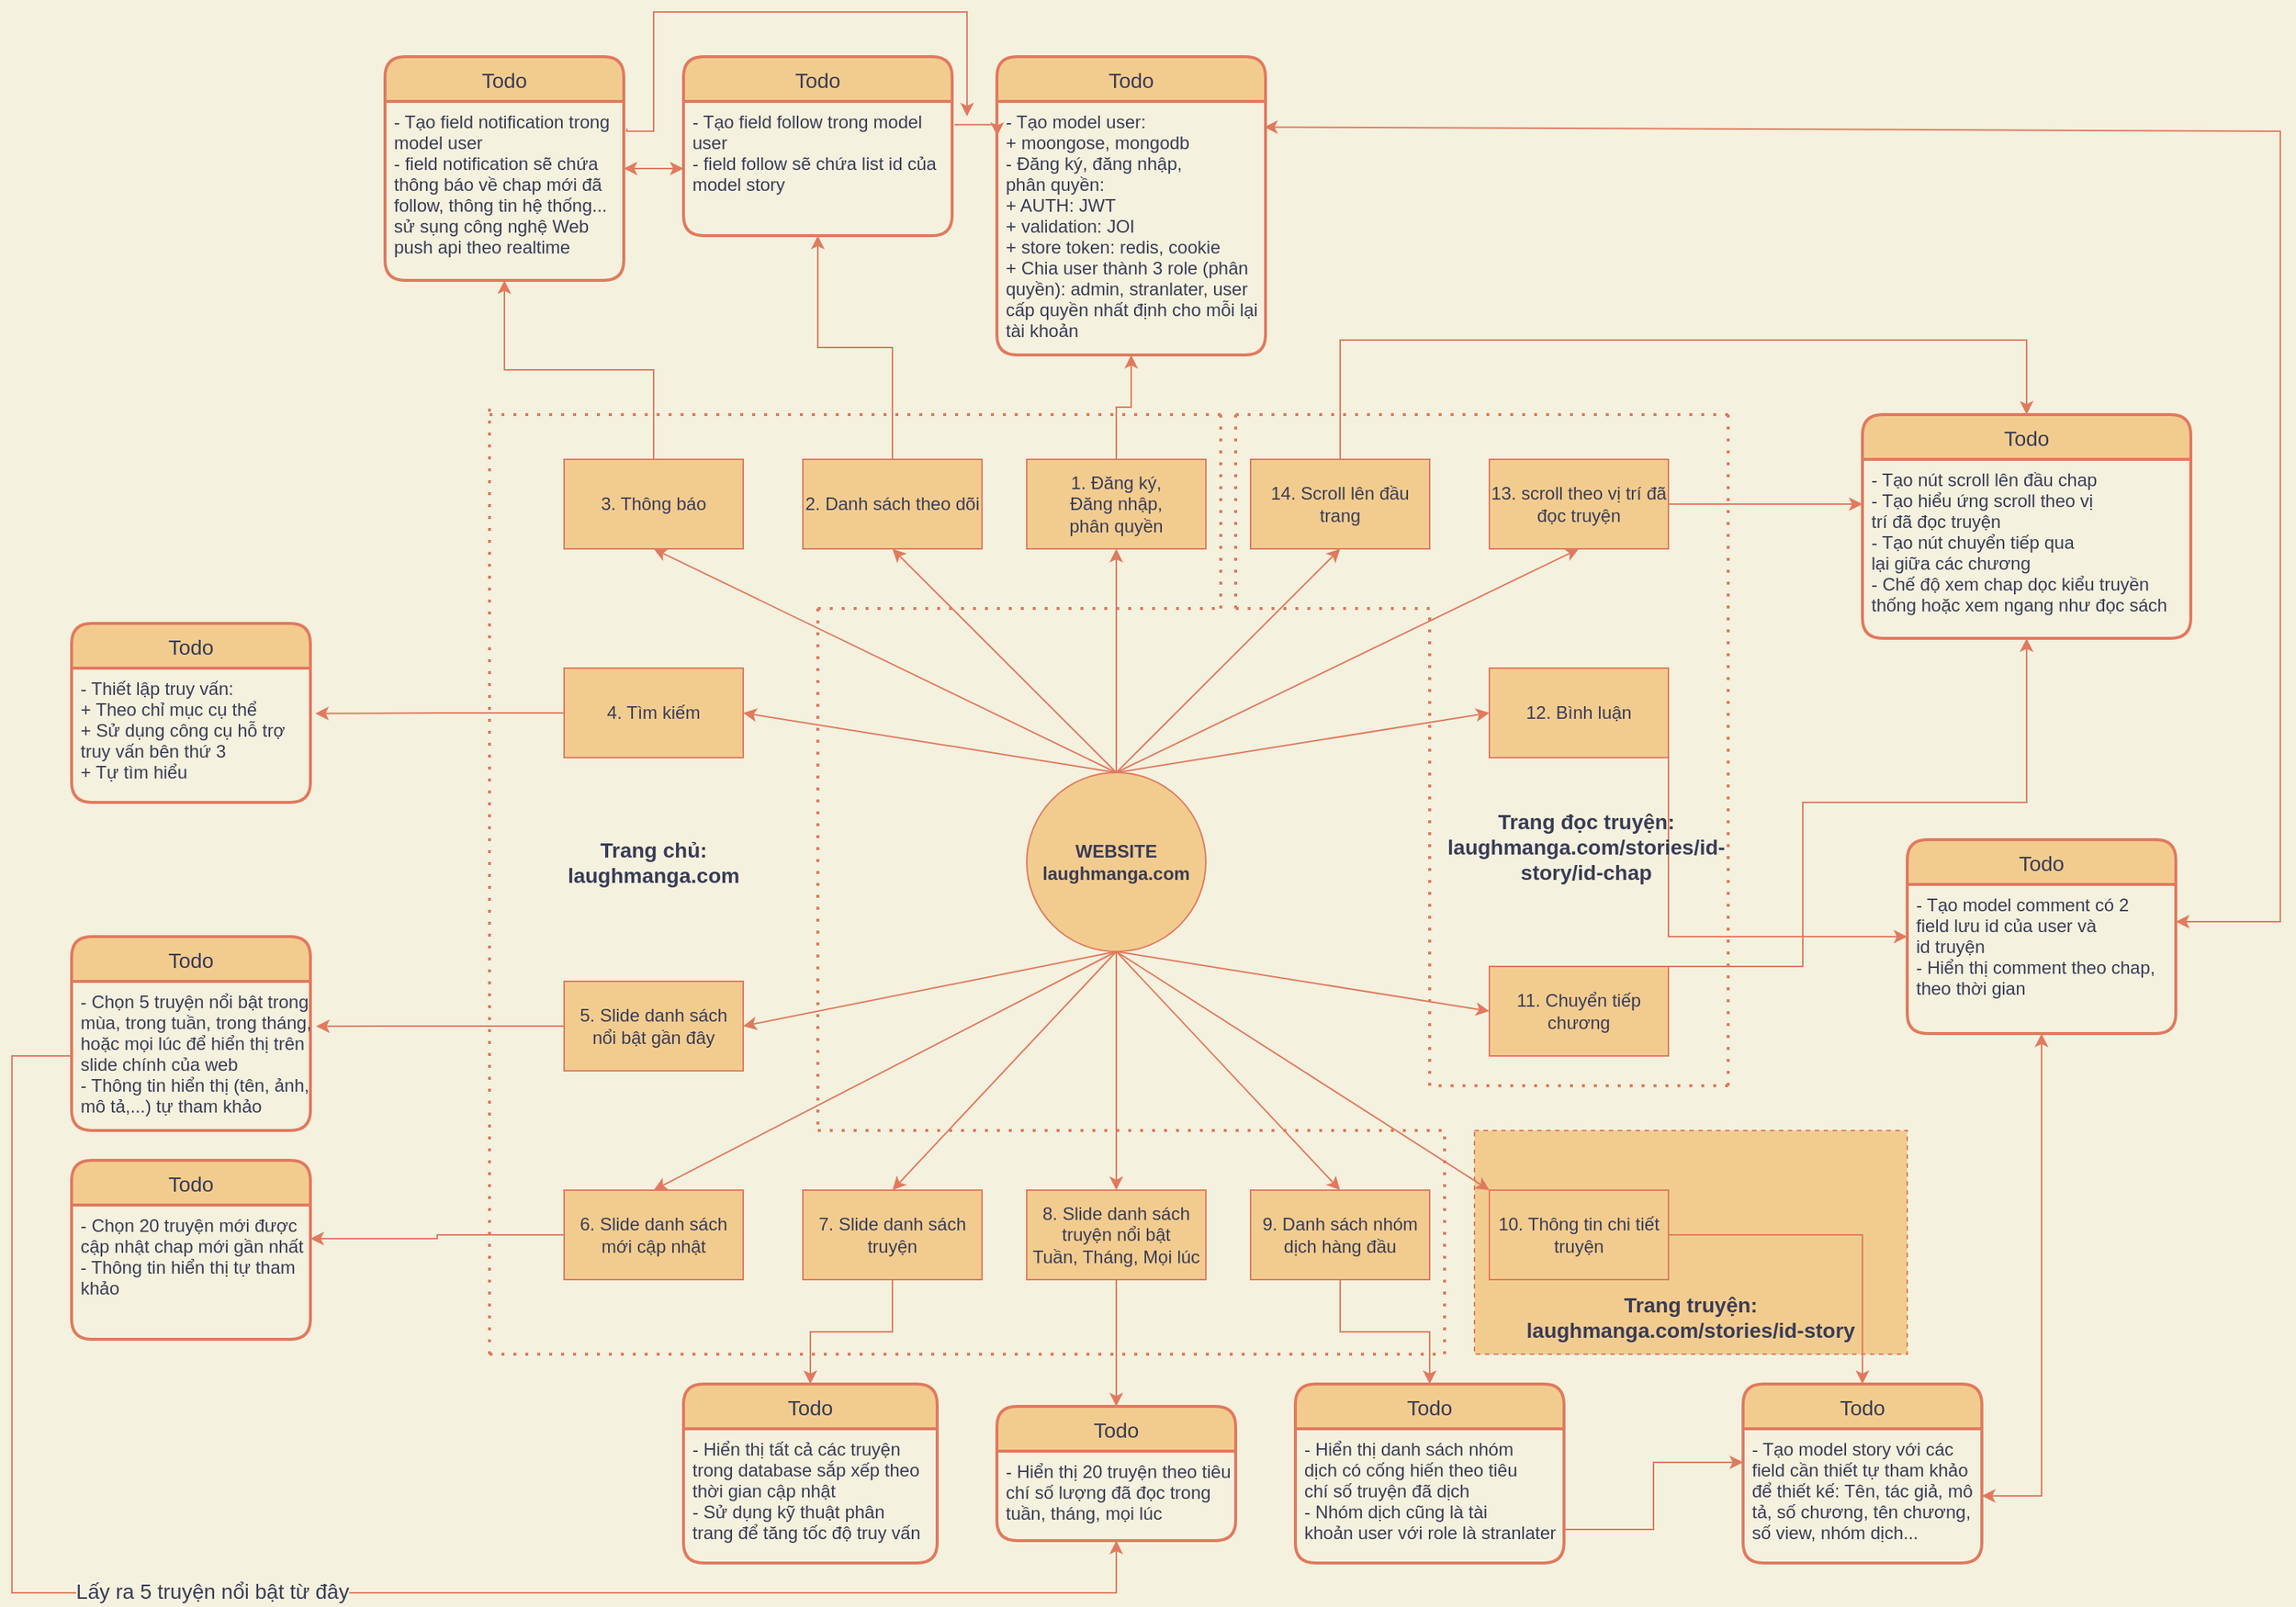 <mxfile version="20.2.6" type="device"><diagram id="7jao2n9yYEcurSH7HpAh" name="Trang-1"><mxGraphModel dx="1433" dy="708" grid="1" gridSize="10" guides="1" tooltips="1" connect="1" arrows="1" fold="1" page="1" pageScale="1" pageWidth="827" pageHeight="1169" background="#F4F1DE" math="0" shadow="0"><root><mxCell id="0"/><mxCell id="1" parent="0"/><mxCell id="WKLSAQibNPTMMwgIT0fq-59" value="" style="rounded=0;whiteSpace=wrap;html=1;dashed=1;fillColor=#F2CC8F;strokeColor=#E07A5F;fontColor=#393C56;" vertex="1" parent="1"><mxGeometry x="1070" y="820" width="290" height="150" as="geometry"/></mxCell><mxCell id="WKLSAQibNPTMMwgIT0fq-95" style="edgeStyle=orthogonalEdgeStyle;rounded=0;orthogonalLoop=1;jettySize=auto;html=1;exitX=0.5;exitY=0;exitDx=0;exitDy=0;entryX=0.5;entryY=1;entryDx=0;entryDy=0;fontSize=14;strokeColor=#E07A5F;fontColor=#393C56;labelBackgroundColor=#F4F1DE;" edge="1" parent="1" source="WKLSAQibNPTMMwgIT0fq-14" target="WKLSAQibNPTMMwgIT0fq-93"><mxGeometry relative="1" as="geometry"/></mxCell><mxCell id="WKLSAQibNPTMMwgIT0fq-14" value="1. Đăng ký,&lt;br&gt;Đăng nhập,&lt;br&gt;phân quyền" style="rounded=0;whiteSpace=wrap;html=1;fillColor=#F2CC8F;strokeColor=#E07A5F;fontColor=#393C56;" vertex="1" parent="1"><mxGeometry x="770" y="370" width="120" height="60" as="geometry"/></mxCell><mxCell id="WKLSAQibNPTMMwgIT0fq-99" style="edgeStyle=orthogonalEdgeStyle;rounded=0;orthogonalLoop=1;jettySize=auto;html=1;exitX=0.5;exitY=0;exitDx=0;exitDy=0;entryX=0.5;entryY=1;entryDx=0;entryDy=0;fontSize=14;strokeColor=#E07A5F;fontColor=#393C56;labelBackgroundColor=#F4F1DE;" edge="1" parent="1" source="WKLSAQibNPTMMwgIT0fq-15" target="WKLSAQibNPTMMwgIT0fq-97"><mxGeometry relative="1" as="geometry"/></mxCell><mxCell id="WKLSAQibNPTMMwgIT0fq-15" value="2. Danh sách theo dõi" style="rounded=0;whiteSpace=wrap;html=1;fillColor=#F2CC8F;strokeColor=#E07A5F;fontColor=#393C56;" vertex="1" parent="1"><mxGeometry x="620" y="370" width="120" height="60" as="geometry"/></mxCell><mxCell id="WKLSAQibNPTMMwgIT0fq-106" style="edgeStyle=orthogonalEdgeStyle;rounded=0;orthogonalLoop=1;jettySize=auto;html=1;exitX=0.5;exitY=0;exitDx=0;exitDy=0;entryX=0.5;entryY=1;entryDx=0;entryDy=0;fontSize=14;strokeColor=#E07A5F;fontColor=#393C56;labelBackgroundColor=#F4F1DE;" edge="1" parent="1" source="WKLSAQibNPTMMwgIT0fq-16" target="WKLSAQibNPTMMwgIT0fq-102"><mxGeometry relative="1" as="geometry"/></mxCell><mxCell id="WKLSAQibNPTMMwgIT0fq-16" value="3. Thông báo" style="rounded=0;whiteSpace=wrap;html=1;fillColor=#F2CC8F;strokeColor=#E07A5F;fontColor=#393C56;" vertex="1" parent="1"><mxGeometry x="460" y="370" width="120" height="60" as="geometry"/></mxCell><mxCell id="WKLSAQibNPTMMwgIT0fq-111" style="edgeStyle=orthogonalEdgeStyle;rounded=0;orthogonalLoop=1;jettySize=auto;html=1;exitX=0;exitY=0.5;exitDx=0;exitDy=0;entryX=1.02;entryY=0.338;entryDx=0;entryDy=0;entryPerimeter=0;fontSize=14;strokeColor=#E07A5F;fontColor=#393C56;labelBackgroundColor=#F4F1DE;" edge="1" parent="1" source="WKLSAQibNPTMMwgIT0fq-17" target="WKLSAQibNPTMMwgIT0fq-108"><mxGeometry relative="1" as="geometry"/></mxCell><mxCell id="WKLSAQibNPTMMwgIT0fq-17" value="4. Tìm kiếm" style="rounded=0;whiteSpace=wrap;html=1;fillColor=#F2CC8F;strokeColor=#E07A5F;fontColor=#393C56;" vertex="1" parent="1"><mxGeometry x="460" y="510" width="120" height="60" as="geometry"/></mxCell><mxCell id="WKLSAQibNPTMMwgIT0fq-119" style="edgeStyle=orthogonalEdgeStyle;rounded=0;orthogonalLoop=1;jettySize=auto;html=1;exitX=0;exitY=0.5;exitDx=0;exitDy=0;entryX=1.024;entryY=0.301;entryDx=0;entryDy=0;entryPerimeter=0;fontSize=14;strokeColor=#E07A5F;fontColor=#393C56;labelBackgroundColor=#F4F1DE;" edge="1" parent="1" source="WKLSAQibNPTMMwgIT0fq-18" target="WKLSAQibNPTMMwgIT0fq-115"><mxGeometry relative="1" as="geometry"/></mxCell><mxCell id="WKLSAQibNPTMMwgIT0fq-18" value="5. Slide danh sách nổi bật gần đây" style="rounded=0;whiteSpace=wrap;html=1;fillColor=#F2CC8F;strokeColor=#E07A5F;fontColor=#393C56;" vertex="1" parent="1"><mxGeometry x="460" y="720" width="120" height="60" as="geometry"/></mxCell><mxCell id="WKLSAQibNPTMMwgIT0fq-120" style="edgeStyle=orthogonalEdgeStyle;rounded=0;orthogonalLoop=1;jettySize=auto;html=1;exitX=0;exitY=0.5;exitDx=0;exitDy=0;entryX=1;entryY=0.25;entryDx=0;entryDy=0;fontSize=14;strokeColor=#E07A5F;fontColor=#393C56;labelBackgroundColor=#F4F1DE;" edge="1" parent="1" source="WKLSAQibNPTMMwgIT0fq-19" target="WKLSAQibNPTMMwgIT0fq-118"><mxGeometry relative="1" as="geometry"/></mxCell><mxCell id="WKLSAQibNPTMMwgIT0fq-19" value="6. Slide danh sách mới cập nhật" style="rounded=0;whiteSpace=wrap;html=1;fillColor=#F2CC8F;strokeColor=#E07A5F;fontColor=#393C56;" vertex="1" parent="1"><mxGeometry x="460" y="860" width="120" height="60" as="geometry"/></mxCell><mxCell id="WKLSAQibNPTMMwgIT0fq-123" style="edgeStyle=orthogonalEdgeStyle;rounded=0;orthogonalLoop=1;jettySize=auto;html=1;exitX=0.5;exitY=1;exitDx=0;exitDy=0;entryX=0.5;entryY=0;entryDx=0;entryDy=0;fontSize=14;strokeColor=#E07A5F;fontColor=#393C56;labelBackgroundColor=#F4F1DE;" edge="1" parent="1" source="WKLSAQibNPTMMwgIT0fq-20" target="WKLSAQibNPTMMwgIT0fq-121"><mxGeometry relative="1" as="geometry"/></mxCell><mxCell id="WKLSAQibNPTMMwgIT0fq-20" value="7. Slide danh sách truyện" style="rounded=0;whiteSpace=wrap;html=1;fillColor=#F2CC8F;strokeColor=#E07A5F;fontColor=#393C56;" vertex="1" parent="1"><mxGeometry x="620" y="860" width="120" height="60" as="geometry"/></mxCell><mxCell id="WKLSAQibNPTMMwgIT0fq-126" style="edgeStyle=orthogonalEdgeStyle;rounded=0;orthogonalLoop=1;jettySize=auto;html=1;exitX=0.5;exitY=1;exitDx=0;exitDy=0;entryX=0.5;entryY=0;entryDx=0;entryDy=0;fontSize=14;strokeColor=#E07A5F;fontColor=#393C56;labelBackgroundColor=#F4F1DE;" edge="1" parent="1" source="WKLSAQibNPTMMwgIT0fq-21" target="WKLSAQibNPTMMwgIT0fq-124"><mxGeometry relative="1" as="geometry"/></mxCell><mxCell id="WKLSAQibNPTMMwgIT0fq-21" value="8. Slide danh sách truyện nổi bật&lt;br&gt;Tuần, Tháng, Mọi lúc" style="rounded=0;whiteSpace=wrap;html=1;fillColor=#F2CC8F;strokeColor=#E07A5F;fontColor=#393C56;" vertex="1" parent="1"><mxGeometry x="770" y="860" width="120" height="60" as="geometry"/></mxCell><mxCell id="WKLSAQibNPTMMwgIT0fq-129" style="edgeStyle=orthogonalEdgeStyle;rounded=0;orthogonalLoop=1;jettySize=auto;html=1;exitX=0.5;exitY=1;exitDx=0;exitDy=0;entryX=0.5;entryY=0;entryDx=0;entryDy=0;fontSize=14;strokeColor=#E07A5F;fontColor=#393C56;labelBackgroundColor=#F4F1DE;" edge="1" parent="1" source="WKLSAQibNPTMMwgIT0fq-22" target="WKLSAQibNPTMMwgIT0fq-127"><mxGeometry relative="1" as="geometry"/></mxCell><mxCell id="WKLSAQibNPTMMwgIT0fq-22" value="9. Danh sách nhóm dịch hàng đầu" style="rounded=0;whiteSpace=wrap;html=1;fillColor=#F2CC8F;strokeColor=#E07A5F;fontColor=#393C56;" vertex="1" parent="1"><mxGeometry x="920" y="860" width="120" height="60" as="geometry"/></mxCell><mxCell id="WKLSAQibNPTMMwgIT0fq-137" style="edgeStyle=orthogonalEdgeStyle;rounded=0;orthogonalLoop=1;jettySize=auto;html=1;exitX=1;exitY=0.5;exitDx=0;exitDy=0;entryX=0.5;entryY=0;entryDx=0;entryDy=0;fontSize=14;strokeColor=#E07A5F;fontColor=#393C56;labelBackgroundColor=#F4F1DE;" edge="1" parent="1" source="WKLSAQibNPTMMwgIT0fq-23" target="WKLSAQibNPTMMwgIT0fq-134"><mxGeometry relative="1" as="geometry"/></mxCell><mxCell id="WKLSAQibNPTMMwgIT0fq-23" value="10. Thông tin chi tiết truyện" style="rounded=0;whiteSpace=wrap;html=1;fillColor=#F2CC8F;strokeColor=#E07A5F;fontColor=#393C56;" vertex="1" parent="1"><mxGeometry x="1080" y="860" width="120" height="60" as="geometry"/></mxCell><mxCell id="WKLSAQibNPTMMwgIT0fq-142" style="edgeStyle=orthogonalEdgeStyle;rounded=0;orthogonalLoop=1;jettySize=auto;html=1;exitX=1;exitY=0;exitDx=0;exitDy=0;entryX=0.5;entryY=1;entryDx=0;entryDy=0;fontSize=14;strokeColor=#E07A5F;fontColor=#393C56;labelBackgroundColor=#F4F1DE;" edge="1" parent="1" source="WKLSAQibNPTMMwgIT0fq-24" target="WKLSAQibNPTMMwgIT0fq-139"><mxGeometry relative="1" as="geometry"><Array as="points"><mxPoint x="1290" y="710"/><mxPoint x="1290" y="600"/><mxPoint x="1440" y="600"/></Array></mxGeometry></mxCell><mxCell id="WKLSAQibNPTMMwgIT0fq-24" value="11. Chuyển tiếp chương" style="rounded=0;whiteSpace=wrap;html=1;fillColor=#F2CC8F;strokeColor=#E07A5F;fontColor=#393C56;" vertex="1" parent="1"><mxGeometry x="1080" y="710" width="120" height="60" as="geometry"/></mxCell><mxCell id="WKLSAQibNPTMMwgIT0fq-147" style="edgeStyle=orthogonalEdgeStyle;rounded=0;orthogonalLoop=1;jettySize=auto;html=1;exitX=1;exitY=1;exitDx=0;exitDy=0;entryX=0;entryY=0.5;entryDx=0;entryDy=0;fontSize=14;strokeColor=#E07A5F;fontColor=#393C56;labelBackgroundColor=#F4F1DE;" edge="1" parent="1" source="WKLSAQibNPTMMwgIT0fq-25" target="WKLSAQibNPTMMwgIT0fq-143"><mxGeometry relative="1" as="geometry"/></mxCell><mxCell id="WKLSAQibNPTMMwgIT0fq-25" value="12. Bình luận" style="rounded=0;whiteSpace=wrap;html=1;fillColor=#F2CC8F;strokeColor=#E07A5F;fontColor=#393C56;" vertex="1" parent="1"><mxGeometry x="1080" y="510" width="120" height="60" as="geometry"/></mxCell><mxCell id="WKLSAQibNPTMMwgIT0fq-141" style="edgeStyle=orthogonalEdgeStyle;rounded=0;orthogonalLoop=1;jettySize=auto;html=1;exitX=1;exitY=0.5;exitDx=0;exitDy=0;fontSize=14;entryX=0;entryY=0.25;entryDx=0;entryDy=0;strokeColor=#E07A5F;fontColor=#393C56;labelBackgroundColor=#F4F1DE;" edge="1" parent="1" source="WKLSAQibNPTMMwgIT0fq-26" target="WKLSAQibNPTMMwgIT0fq-139"><mxGeometry relative="1" as="geometry"><mxPoint x="1320" y="400.059" as="targetPoint"/></mxGeometry></mxCell><mxCell id="WKLSAQibNPTMMwgIT0fq-26" value="13. scroll theo vị trí đã đọc truyện" style="rounded=0;whiteSpace=wrap;html=1;fillColor=#F2CC8F;strokeColor=#E07A5F;fontColor=#393C56;" vertex="1" parent="1"><mxGeometry x="1080" y="370" width="120" height="60" as="geometry"/></mxCell><mxCell id="WKLSAQibNPTMMwgIT0fq-140" style="edgeStyle=orthogonalEdgeStyle;rounded=0;orthogonalLoop=1;jettySize=auto;html=1;exitX=0.5;exitY=0;exitDx=0;exitDy=0;fontSize=14;entryX=0.5;entryY=0;entryDx=0;entryDy=0;strokeColor=#E07A5F;fontColor=#393C56;labelBackgroundColor=#F4F1DE;" edge="1" parent="1" source="WKLSAQibNPTMMwgIT0fq-27" target="WKLSAQibNPTMMwgIT0fq-138"><mxGeometry relative="1" as="geometry"><mxPoint x="1430" y="210" as="targetPoint"/><Array as="points"><mxPoint x="980" y="290"/><mxPoint x="1440" y="290"/></Array></mxGeometry></mxCell><mxCell id="WKLSAQibNPTMMwgIT0fq-27" value="14. Scroll lên đầu trang" style="rounded=0;whiteSpace=wrap;html=1;fillColor=#F2CC8F;strokeColor=#E07A5F;fontColor=#393C56;" vertex="1" parent="1"><mxGeometry x="920" y="370" width="120" height="60" as="geometry"/></mxCell><mxCell id="WKLSAQibNPTMMwgIT0fq-28" value="&lt;b&gt;WEBSITE&lt;br&gt;laughmanga.com&lt;/b&gt;" style="ellipse;whiteSpace=wrap;html=1;aspect=fixed;fillColor=#F2CC8F;strokeColor=#E07A5F;fontColor=#393C56;" vertex="1" parent="1"><mxGeometry x="770" y="580" width="120" height="120" as="geometry"/></mxCell><mxCell id="WKLSAQibNPTMMwgIT0fq-35" value="" style="endArrow=classic;html=1;rounded=0;entryX=0.5;entryY=1;entryDx=0;entryDy=0;exitX=0.5;exitY=0;exitDx=0;exitDy=0;strokeColor=#E07A5F;fontColor=#393C56;labelBackgroundColor=#F4F1DE;" edge="1" parent="1" source="WKLSAQibNPTMMwgIT0fq-28" target="WKLSAQibNPTMMwgIT0fq-14"><mxGeometry width="50" height="50" relative="1" as="geometry"><mxPoint x="820" y="580" as="sourcePoint"/><mxPoint x="870" y="530" as="targetPoint"/></mxGeometry></mxCell><mxCell id="WKLSAQibNPTMMwgIT0fq-36" value="" style="endArrow=classic;html=1;rounded=0;exitX=0.5;exitY=0;exitDx=0;exitDy=0;entryX=0.5;entryY=1;entryDx=0;entryDy=0;strokeColor=#E07A5F;fontColor=#393C56;labelBackgroundColor=#F4F1DE;" edge="1" parent="1" source="WKLSAQibNPTMMwgIT0fq-28" target="WKLSAQibNPTMMwgIT0fq-27"><mxGeometry width="50" height="50" relative="1" as="geometry"><mxPoint x="820" y="580" as="sourcePoint"/><mxPoint x="870" y="530" as="targetPoint"/></mxGeometry></mxCell><mxCell id="WKLSAQibNPTMMwgIT0fq-37" value="" style="endArrow=classic;html=1;rounded=0;entryX=0.5;entryY=1;entryDx=0;entryDy=0;strokeColor=#E07A5F;fontColor=#393C56;labelBackgroundColor=#F4F1DE;" edge="1" parent="1" target="WKLSAQibNPTMMwgIT0fq-15"><mxGeometry width="50" height="50" relative="1" as="geometry"><mxPoint x="830" y="580" as="sourcePoint"/><mxPoint x="870" y="530" as="targetPoint"/></mxGeometry></mxCell><mxCell id="WKLSAQibNPTMMwgIT0fq-38" value="" style="endArrow=classic;html=1;rounded=0;entryX=0.5;entryY=1;entryDx=0;entryDy=0;strokeColor=#E07A5F;fontColor=#393C56;labelBackgroundColor=#F4F1DE;" edge="1" parent="1" target="WKLSAQibNPTMMwgIT0fq-16"><mxGeometry width="50" height="50" relative="1" as="geometry"><mxPoint x="830" y="580" as="sourcePoint"/><mxPoint x="870" y="530" as="targetPoint"/></mxGeometry></mxCell><mxCell id="WKLSAQibNPTMMwgIT0fq-39" value="" style="endArrow=classic;html=1;rounded=0;entryX=0.5;entryY=1;entryDx=0;entryDy=0;strokeColor=#E07A5F;fontColor=#393C56;labelBackgroundColor=#F4F1DE;" edge="1" parent="1" target="WKLSAQibNPTMMwgIT0fq-26"><mxGeometry width="50" height="50" relative="1" as="geometry"><mxPoint x="830" y="580" as="sourcePoint"/><mxPoint x="870" y="530" as="targetPoint"/></mxGeometry></mxCell><mxCell id="WKLSAQibNPTMMwgIT0fq-40" value="" style="endArrow=classic;html=1;rounded=0;entryX=0;entryY=0.5;entryDx=0;entryDy=0;strokeColor=#E07A5F;fontColor=#393C56;labelBackgroundColor=#F4F1DE;" edge="1" parent="1" target="WKLSAQibNPTMMwgIT0fq-25"><mxGeometry width="50" height="50" relative="1" as="geometry"><mxPoint x="830" y="580" as="sourcePoint"/><mxPoint x="870" y="530" as="targetPoint"/></mxGeometry></mxCell><mxCell id="WKLSAQibNPTMMwgIT0fq-41" value="" style="endArrow=classic;html=1;rounded=0;entryX=1;entryY=0.5;entryDx=0;entryDy=0;strokeColor=#E07A5F;fontColor=#393C56;labelBackgroundColor=#F4F1DE;" edge="1" parent="1" target="WKLSAQibNPTMMwgIT0fq-17"><mxGeometry width="50" height="50" relative="1" as="geometry"><mxPoint x="830" y="580" as="sourcePoint"/><mxPoint x="870" y="530" as="targetPoint"/></mxGeometry></mxCell><mxCell id="WKLSAQibNPTMMwgIT0fq-42" value="" style="endArrow=classic;html=1;rounded=0;exitX=0.5;exitY=1;exitDx=0;exitDy=0;entryX=0.5;entryY=0;entryDx=0;entryDy=0;strokeColor=#E07A5F;fontColor=#393C56;labelBackgroundColor=#F4F1DE;" edge="1" parent="1" source="WKLSAQibNPTMMwgIT0fq-28" target="WKLSAQibNPTMMwgIT0fq-21"><mxGeometry width="50" height="50" relative="1" as="geometry"><mxPoint x="820" y="580" as="sourcePoint"/><mxPoint x="870" y="530" as="targetPoint"/></mxGeometry></mxCell><mxCell id="WKLSAQibNPTMMwgIT0fq-43" value="" style="endArrow=classic;html=1;rounded=0;entryX=1;entryY=0.5;entryDx=0;entryDy=0;exitX=0.5;exitY=1;exitDx=0;exitDy=0;strokeColor=#E07A5F;fontColor=#393C56;labelBackgroundColor=#F4F1DE;" edge="1" parent="1" source="WKLSAQibNPTMMwgIT0fq-28" target="WKLSAQibNPTMMwgIT0fq-18"><mxGeometry width="50" height="50" relative="1" as="geometry"><mxPoint x="820" y="580" as="sourcePoint"/><mxPoint x="870" y="530" as="targetPoint"/></mxGeometry></mxCell><mxCell id="WKLSAQibNPTMMwgIT0fq-44" value="" style="endArrow=classic;html=1;rounded=0;exitX=0.5;exitY=1;exitDx=0;exitDy=0;entryX=0;entryY=0.5;entryDx=0;entryDy=0;strokeColor=#E07A5F;fontColor=#393C56;labelBackgroundColor=#F4F1DE;" edge="1" parent="1" source="WKLSAQibNPTMMwgIT0fq-28" target="WKLSAQibNPTMMwgIT0fq-24"><mxGeometry width="50" height="50" relative="1" as="geometry"><mxPoint x="820" y="580" as="sourcePoint"/><mxPoint x="870" y="530" as="targetPoint"/></mxGeometry></mxCell><mxCell id="WKLSAQibNPTMMwgIT0fq-45" value="" style="endArrow=classic;html=1;rounded=0;entryX=0.5;entryY=0;entryDx=0;entryDy=0;exitX=0.5;exitY=1;exitDx=0;exitDy=0;strokeColor=#E07A5F;fontColor=#393C56;labelBackgroundColor=#F4F1DE;" edge="1" parent="1" source="WKLSAQibNPTMMwgIT0fq-28" target="WKLSAQibNPTMMwgIT0fq-19"><mxGeometry width="50" height="50" relative="1" as="geometry"><mxPoint x="820" y="580" as="sourcePoint"/><mxPoint x="870" y="530" as="targetPoint"/></mxGeometry></mxCell><mxCell id="WKLSAQibNPTMMwgIT0fq-46" value="" style="endArrow=classic;html=1;rounded=0;entryX=0.5;entryY=0;entryDx=0;entryDy=0;strokeColor=#E07A5F;fontColor=#393C56;labelBackgroundColor=#F4F1DE;" edge="1" parent="1" target="WKLSAQibNPTMMwgIT0fq-20"><mxGeometry width="50" height="50" relative="1" as="geometry"><mxPoint x="830" y="700" as="sourcePoint"/><mxPoint x="870" y="530" as="targetPoint"/></mxGeometry></mxCell><mxCell id="WKLSAQibNPTMMwgIT0fq-47" value="" style="endArrow=classic;html=1;rounded=0;entryX=0.5;entryY=0;entryDx=0;entryDy=0;strokeColor=#E07A5F;fontColor=#393C56;labelBackgroundColor=#F4F1DE;" edge="1" parent="1" target="WKLSAQibNPTMMwgIT0fq-22"><mxGeometry width="50" height="50" relative="1" as="geometry"><mxPoint x="830" y="700" as="sourcePoint"/><mxPoint x="870" y="530" as="targetPoint"/></mxGeometry></mxCell><mxCell id="WKLSAQibNPTMMwgIT0fq-48" value="" style="endArrow=classic;html=1;rounded=0;entryX=0;entryY=0;entryDx=0;entryDy=0;strokeColor=#E07A5F;fontColor=#393C56;labelBackgroundColor=#F4F1DE;" edge="1" parent="1" target="WKLSAQibNPTMMwgIT0fq-23"><mxGeometry width="50" height="50" relative="1" as="geometry"><mxPoint x="830" y="700" as="sourcePoint"/><mxPoint x="870" y="530" as="targetPoint"/></mxGeometry></mxCell><mxCell id="WKLSAQibNPTMMwgIT0fq-49" value="" style="endArrow=none;dashed=1;html=1;dashPattern=1 3;strokeWidth=2;rounded=0;strokeColor=#E07A5F;fontColor=#393C56;labelBackgroundColor=#F4F1DE;" edge="1" parent="1"><mxGeometry width="50" height="50" relative="1" as="geometry"><mxPoint x="900" y="340" as="sourcePoint"/><mxPoint x="900" y="470" as="targetPoint"/></mxGeometry></mxCell><mxCell id="WKLSAQibNPTMMwgIT0fq-50" value="" style="endArrow=none;dashed=1;html=1;dashPattern=1 3;strokeWidth=2;rounded=0;strokeColor=#E07A5F;fontColor=#393C56;labelBackgroundColor=#F4F1DE;" edge="1" parent="1"><mxGeometry width="50" height="50" relative="1" as="geometry"><mxPoint x="630" y="470" as="sourcePoint"/><mxPoint x="900" y="470" as="targetPoint"/></mxGeometry></mxCell><mxCell id="WKLSAQibNPTMMwgIT0fq-51" value="" style="endArrow=none;dashed=1;html=1;dashPattern=1 3;strokeWidth=2;rounded=0;strokeColor=#E07A5F;fontColor=#393C56;labelBackgroundColor=#F4F1DE;" edge="1" parent="1"><mxGeometry width="50" height="50" relative="1" as="geometry"><mxPoint x="630" y="470" as="sourcePoint"/><mxPoint x="630" y="820" as="targetPoint"/></mxGeometry></mxCell><mxCell id="WKLSAQibNPTMMwgIT0fq-52" value="" style="endArrow=none;dashed=1;html=1;dashPattern=1 3;strokeWidth=2;rounded=0;strokeColor=#E07A5F;fontColor=#393C56;labelBackgroundColor=#F4F1DE;" edge="1" parent="1"><mxGeometry width="50" height="50" relative="1" as="geometry"><mxPoint x="630" y="820" as="sourcePoint"/><mxPoint x="1050" y="820" as="targetPoint"/></mxGeometry></mxCell><mxCell id="WKLSAQibNPTMMwgIT0fq-53" value="" style="endArrow=none;dashed=1;html=1;dashPattern=1 3;strokeWidth=2;rounded=0;strokeColor=#E07A5F;fontColor=#393C56;labelBackgroundColor=#F4F1DE;" edge="1" parent="1"><mxGeometry width="50" height="50" relative="1" as="geometry"><mxPoint x="1050" y="970" as="sourcePoint"/><mxPoint x="1050" y="820" as="targetPoint"/></mxGeometry></mxCell><mxCell id="WKLSAQibNPTMMwgIT0fq-54" value="" style="endArrow=none;dashed=1;html=1;dashPattern=1 3;strokeWidth=2;rounded=0;strokeColor=#E07A5F;fontColor=#393C56;labelBackgroundColor=#F4F1DE;" edge="1" parent="1"><mxGeometry width="50" height="50" relative="1" as="geometry"><mxPoint x="410" y="970" as="sourcePoint"/><mxPoint x="1050" y="970" as="targetPoint"/></mxGeometry></mxCell><mxCell id="WKLSAQibNPTMMwgIT0fq-55" value="" style="endArrow=none;dashed=1;html=1;dashPattern=1 3;strokeWidth=2;rounded=0;strokeColor=#E07A5F;fontColor=#393C56;labelBackgroundColor=#F4F1DE;" edge="1" parent="1"><mxGeometry width="50" height="50" relative="1" as="geometry"><mxPoint x="410" y="970" as="sourcePoint"/><mxPoint x="410" y="330" as="targetPoint"/></mxGeometry></mxCell><mxCell id="WKLSAQibNPTMMwgIT0fq-56" value="" style="endArrow=none;dashed=1;html=1;dashPattern=1 3;strokeWidth=2;rounded=0;strokeColor=#E07A5F;fontColor=#393C56;labelBackgroundColor=#F4F1DE;" edge="1" parent="1"><mxGeometry width="50" height="50" relative="1" as="geometry"><mxPoint x="410" y="340" as="sourcePoint"/><mxPoint x="900" y="340" as="targetPoint"/></mxGeometry></mxCell><mxCell id="WKLSAQibNPTMMwgIT0fq-62" value="" style="endArrow=none;dashed=1;html=1;dashPattern=1 3;strokeWidth=2;rounded=0;strokeColor=#E07A5F;fontColor=#393C56;labelBackgroundColor=#F4F1DE;" edge="1" parent="1"><mxGeometry width="50" height="50" relative="1" as="geometry"><mxPoint x="910" y="470" as="sourcePoint"/><mxPoint x="910" y="340" as="targetPoint"/></mxGeometry></mxCell><mxCell id="WKLSAQibNPTMMwgIT0fq-63" value="" style="endArrow=none;dashed=1;html=1;dashPattern=1 3;strokeWidth=2;rounded=0;strokeColor=#E07A5F;fontColor=#393C56;labelBackgroundColor=#F4F1DE;" edge="1" parent="1"><mxGeometry width="50" height="50" relative="1" as="geometry"><mxPoint x="1240" y="340" as="sourcePoint"/><mxPoint x="910" y="340" as="targetPoint"/></mxGeometry></mxCell><mxCell id="WKLSAQibNPTMMwgIT0fq-64" value="" style="endArrow=none;dashed=1;html=1;dashPattern=1 3;strokeWidth=2;rounded=0;strokeColor=#E07A5F;fontColor=#393C56;labelBackgroundColor=#F4F1DE;" edge="1" parent="1"><mxGeometry width="50" height="50" relative="1" as="geometry"><mxPoint x="1040" y="470" as="sourcePoint"/><mxPoint x="910" y="470" as="targetPoint"/></mxGeometry></mxCell><mxCell id="WKLSAQibNPTMMwgIT0fq-65" value="" style="endArrow=none;dashed=1;html=1;dashPattern=1 3;strokeWidth=2;rounded=0;strokeColor=#E07A5F;fontColor=#393C56;labelBackgroundColor=#F4F1DE;" edge="1" parent="1"><mxGeometry width="50" height="50" relative="1" as="geometry"><mxPoint x="1040" y="790" as="sourcePoint"/><mxPoint x="1040" y="470" as="targetPoint"/></mxGeometry></mxCell><mxCell id="WKLSAQibNPTMMwgIT0fq-67" value="" style="endArrow=none;dashed=1;html=1;dashPattern=1 3;strokeWidth=2;rounded=0;strokeColor=#E07A5F;fontColor=#393C56;labelBackgroundColor=#F4F1DE;" edge="1" parent="1"><mxGeometry width="50" height="50" relative="1" as="geometry"><mxPoint x="1240" y="790" as="sourcePoint"/><mxPoint x="1040" y="790" as="targetPoint"/></mxGeometry></mxCell><mxCell id="WKLSAQibNPTMMwgIT0fq-68" value="" style="endArrow=none;dashed=1;html=1;dashPattern=1 3;strokeWidth=2;rounded=0;strokeColor=#E07A5F;fontColor=#393C56;labelBackgroundColor=#F4F1DE;" edge="1" parent="1"><mxGeometry width="50" height="50" relative="1" as="geometry"><mxPoint x="1240" y="790" as="sourcePoint"/><mxPoint x="1240" y="340" as="targetPoint"/></mxGeometry></mxCell><mxCell id="WKLSAQibNPTMMwgIT0fq-69" value="&lt;font style=&quot;font-size: 14px;&quot;&gt;&lt;b&gt;Trang chủ:&lt;br&gt;laughmanga.com&lt;/b&gt;&lt;/font&gt;" style="text;html=1;strokeColor=none;fillColor=none;align=center;verticalAlign=middle;whiteSpace=wrap;rounded=0;dashed=1;fontColor=#393C56;" vertex="1" parent="1"><mxGeometry x="465" y="625" width="110" height="30" as="geometry"/></mxCell><mxCell id="WKLSAQibNPTMMwgIT0fq-70" value="&lt;b&gt;Trang đọc truyện:&lt;br&gt;laughmanga.com/stories/id-story/id-chap&lt;/b&gt;" style="text;html=1;strokeColor=none;fillColor=none;align=center;verticalAlign=middle;whiteSpace=wrap;rounded=0;dashed=1;fontSize=14;fontColor=#393C56;" vertex="1" parent="1"><mxGeometry x="1040" y="605" width="210" height="50" as="geometry"/></mxCell><mxCell id="WKLSAQibNPTMMwgIT0fq-71" value="&lt;b&gt;Trang truyện:&lt;br&gt;laughmanga.com/stories/id-story&lt;/b&gt;" style="text;html=1;strokeColor=none;fillColor=none;align=center;verticalAlign=middle;whiteSpace=wrap;rounded=0;dashed=1;fontSize=14;fontColor=#393C56;" vertex="1" parent="1"><mxGeometry x="1090" y="930" width="250" height="30" as="geometry"/></mxCell><mxCell id="WKLSAQibNPTMMwgIT0fq-92" value="Todo" style="swimlane;childLayout=stackLayout;horizontal=1;startSize=30;horizontalStack=0;rounded=1;fontSize=14;fontStyle=0;strokeWidth=2;resizeParent=0;resizeLast=1;shadow=0;dashed=0;align=center;fillColor=#F2CC8F;strokeColor=#E07A5F;fontColor=#393C56;" vertex="1" parent="1"><mxGeometry x="750" y="100" width="180" height="200" as="geometry"/></mxCell><mxCell id="WKLSAQibNPTMMwgIT0fq-93" value="- Tạo model user:&#10;+ moongose, mongodb&#10;- Đăng ký, đăng nhập,&#10;phân quyền:&#10;+ AUTH: JWT&#10;+ validation: JOI&#10;+ store token: redis, cookie&#10;+ Chia user thành 3 role (phân&#10;quyền): admin, stranlater, user &#10;cấp quyền nhất định cho mỗi lại&#10;tài khoản" style="align=left;strokeColor=none;fillColor=none;spacingLeft=4;fontSize=12;verticalAlign=top;resizable=0;rotatable=0;part=1;dashed=1;fontColor=#393C56;" vertex="1" parent="WKLSAQibNPTMMwgIT0fq-92"><mxGeometry y="30" width="180" height="170" as="geometry"/></mxCell><mxCell id="WKLSAQibNPTMMwgIT0fq-96" value="Todo" style="swimlane;childLayout=stackLayout;horizontal=1;startSize=30;horizontalStack=0;rounded=1;fontSize=14;fontStyle=0;strokeWidth=2;resizeParent=0;resizeLast=1;shadow=0;dashed=0;align=center;fillColor=#F2CC8F;strokeColor=#E07A5F;fontColor=#393C56;" vertex="1" parent="1"><mxGeometry x="540" y="100" width="180" height="120" as="geometry"/></mxCell><mxCell id="WKLSAQibNPTMMwgIT0fq-97" value="- Tạo field follow trong model&#10;user&#10;- field follow sẽ chứa list id của&#10;model story" style="align=left;strokeColor=none;fillColor=none;spacingLeft=4;fontSize=12;verticalAlign=top;resizable=0;rotatable=0;part=1;dashed=1;fontColor=#393C56;" vertex="1" parent="WKLSAQibNPTMMwgIT0fq-96"><mxGeometry y="30" width="180" height="90" as="geometry"/></mxCell><mxCell id="WKLSAQibNPTMMwgIT0fq-100" style="edgeStyle=orthogonalEdgeStyle;rounded=0;orthogonalLoop=1;jettySize=auto;html=1;exitX=1.009;exitY=0.173;exitDx=0;exitDy=0;entryX=0.001;entryY=0.136;entryDx=0;entryDy=0;entryPerimeter=0;fontSize=14;exitPerimeter=0;strokeColor=#E07A5F;fontColor=#393C56;labelBackgroundColor=#F4F1DE;" edge="1" parent="1" source="WKLSAQibNPTMMwgIT0fq-97" target="WKLSAQibNPTMMwgIT0fq-93"><mxGeometry relative="1" as="geometry"/></mxCell><mxCell id="WKLSAQibNPTMMwgIT0fq-103" style="edgeStyle=orthogonalEdgeStyle;rounded=0;orthogonalLoop=1;jettySize=auto;html=1;exitX=1.013;exitY=0.152;exitDx=0;exitDy=0;fontSize=14;exitPerimeter=0;strokeColor=#E07A5F;fontColor=#393C56;labelBackgroundColor=#F4F1DE;" edge="1" parent="1" source="WKLSAQibNPTMMwgIT0fq-102"><mxGeometry relative="1" as="geometry"><mxPoint x="730" y="140" as="targetPoint"/><Array as="points"><mxPoint x="502" y="150"/><mxPoint x="520" y="150"/><mxPoint x="520" y="70"/><mxPoint x="730" y="70"/></Array></mxGeometry></mxCell><mxCell id="WKLSAQibNPTMMwgIT0fq-101" value="Todo" style="swimlane;childLayout=stackLayout;horizontal=1;startSize=30;horizontalStack=0;rounded=1;fontSize=14;fontStyle=0;strokeWidth=2;resizeParent=0;resizeLast=1;shadow=0;dashed=0;align=center;fillColor=#F2CC8F;strokeColor=#E07A5F;fontColor=#393C56;" vertex="1" parent="1"><mxGeometry x="340" y="100" width="160" height="150" as="geometry"/></mxCell><mxCell id="WKLSAQibNPTMMwgIT0fq-102" value="- Tạo field notification trong &#10;model user&#10;- field notification sẽ chứa&#10;thông báo về chap mới đã&#10;follow, thông tin hệ thống...&#10;sử sụng công nghệ Web&#10;push api theo realtime" style="align=left;strokeColor=none;fillColor=none;spacingLeft=4;fontSize=12;verticalAlign=top;resizable=0;rotatable=0;part=1;dashed=1;fontColor=#393C56;" vertex="1" parent="WKLSAQibNPTMMwgIT0fq-101"><mxGeometry y="30" width="160" height="120" as="geometry"/></mxCell><mxCell id="WKLSAQibNPTMMwgIT0fq-105" value="" style="endArrow=classic;startArrow=classic;html=1;rounded=0;fontSize=14;entryX=0;entryY=0.5;entryDx=0;entryDy=0;strokeColor=#E07A5F;fontColor=#393C56;labelBackgroundColor=#F4F1DE;" edge="1" parent="1" target="WKLSAQibNPTMMwgIT0fq-97"><mxGeometry width="50" height="50" relative="1" as="geometry"><mxPoint x="500" y="175" as="sourcePoint"/><mxPoint x="570" y="160" as="targetPoint"/></mxGeometry></mxCell><mxCell id="WKLSAQibNPTMMwgIT0fq-107" value="Todo" style="swimlane;childLayout=stackLayout;horizontal=1;startSize=30;horizontalStack=0;rounded=1;fontSize=14;fontStyle=0;strokeWidth=2;resizeParent=0;resizeLast=1;shadow=0;dashed=0;align=center;fillColor=#F2CC8F;strokeColor=#E07A5F;fontColor=#393C56;" vertex="1" parent="1"><mxGeometry x="130" y="480" width="160" height="120" as="geometry"/></mxCell><mxCell id="WKLSAQibNPTMMwgIT0fq-108" value="- Thiết lập truy vấn:&#10;+ Theo chỉ mục cụ thể&#10;+ Sử dụng công cụ hỗ trợ &#10;truy vấn bên thứ 3&#10;+ Tự tìm hiểu" style="align=left;strokeColor=none;fillColor=none;spacingLeft=4;fontSize=12;verticalAlign=top;resizable=0;rotatable=0;part=1;dashed=1;fontColor=#393C56;" vertex="1" parent="WKLSAQibNPTMMwgIT0fq-107"><mxGeometry y="30" width="160" height="90" as="geometry"/></mxCell><mxCell id="WKLSAQibNPTMMwgIT0fq-114" value="Todo" style="swimlane;childLayout=stackLayout;horizontal=1;startSize=30;horizontalStack=0;rounded=1;fontSize=14;fontStyle=0;strokeWidth=2;resizeParent=0;resizeLast=1;shadow=0;dashed=0;align=center;fillColor=#F2CC8F;strokeColor=#E07A5F;fontColor=#393C56;" vertex="1" parent="1"><mxGeometry x="130" y="690" width="160" height="130" as="geometry"/></mxCell><mxCell id="WKLSAQibNPTMMwgIT0fq-115" value="- Chọn 5 truyện nổi bật trong&#10;mùa, trong tuần, trong tháng,&#10;hoặc mọi lúc để hiển thị trên&#10;slide chính của web&#10;- Thông tin hiển thị (tên, ảnh,&#10;mô tả,...) tự tham khảo " style="align=left;strokeColor=none;fillColor=none;spacingLeft=4;fontSize=12;verticalAlign=top;resizable=0;rotatable=0;part=1;dashed=1;fontColor=#393C56;" vertex="1" parent="WKLSAQibNPTMMwgIT0fq-114"><mxGeometry y="30" width="160" height="100" as="geometry"/></mxCell><mxCell id="WKLSAQibNPTMMwgIT0fq-117" value="Todo" style="swimlane;childLayout=stackLayout;horizontal=1;startSize=30;horizontalStack=0;rounded=1;fontSize=14;fontStyle=0;strokeWidth=2;resizeParent=0;resizeLast=1;shadow=0;dashed=0;align=center;fillColor=#F2CC8F;strokeColor=#E07A5F;fontColor=#393C56;" vertex="1" parent="1"><mxGeometry x="130" y="840" width="160" height="120" as="geometry"/></mxCell><mxCell id="WKLSAQibNPTMMwgIT0fq-118" value="- Chọn 20 truyện mới được&#10;cập nhật chap mới gần nhất&#10;- Thông tin hiển thị tự tham &#10;khảo" style="align=left;strokeColor=none;fillColor=none;spacingLeft=4;fontSize=12;verticalAlign=top;resizable=0;rotatable=0;part=1;dashed=1;fontColor=#393C56;" vertex="1" parent="WKLSAQibNPTMMwgIT0fq-117"><mxGeometry y="30" width="160" height="90" as="geometry"/></mxCell><mxCell id="WKLSAQibNPTMMwgIT0fq-121" value="Todo" style="swimlane;childLayout=stackLayout;horizontal=1;startSize=30;horizontalStack=0;rounded=1;fontSize=14;fontStyle=0;strokeWidth=2;resizeParent=0;resizeLast=1;shadow=0;dashed=0;align=center;fillColor=#F2CC8F;strokeColor=#E07A5F;fontColor=#393C56;" vertex="1" parent="1"><mxGeometry x="540" y="990" width="170" height="120" as="geometry"/></mxCell><mxCell id="WKLSAQibNPTMMwgIT0fq-122" value="- Hiển thị tất cả các truyện &#10;trong database sắp xếp theo &#10;thời gian cập nhật&#10;- Sử dụng kỹ thuật phân&#10;trang để tăng tốc độ truy vấn" style="align=left;strokeColor=none;fillColor=none;spacingLeft=4;fontSize=12;verticalAlign=top;resizable=0;rotatable=0;part=1;dashed=1;fontColor=#393C56;" vertex="1" parent="WKLSAQibNPTMMwgIT0fq-121"><mxGeometry y="30" width="170" height="90" as="geometry"/></mxCell><mxCell id="WKLSAQibNPTMMwgIT0fq-124" value="Todo" style="swimlane;childLayout=stackLayout;horizontal=1;startSize=30;horizontalStack=0;rounded=1;fontSize=14;fontStyle=0;strokeWidth=2;resizeParent=0;resizeLast=1;shadow=0;dashed=0;align=center;fillColor=#F2CC8F;strokeColor=#E07A5F;fontColor=#393C56;" vertex="1" parent="1"><mxGeometry x="750" y="1005" width="160" height="90" as="geometry"/></mxCell><mxCell id="WKLSAQibNPTMMwgIT0fq-125" value="- Hiển thị 20 truyện theo tiêu &#10;chí số lượng đã đọc trong &#10;tuần, tháng, mọi lúc&#10;" style="align=left;strokeColor=none;fillColor=none;spacingLeft=4;fontSize=12;verticalAlign=top;resizable=0;rotatable=0;part=1;dashed=1;fontColor=#393C56;" vertex="1" parent="WKLSAQibNPTMMwgIT0fq-124"><mxGeometry y="30" width="160" height="60" as="geometry"/></mxCell><mxCell id="WKLSAQibNPTMMwgIT0fq-127" value="Todo" style="swimlane;childLayout=stackLayout;horizontal=1;startSize=30;horizontalStack=0;rounded=1;fontSize=14;fontStyle=0;strokeWidth=2;resizeParent=0;resizeLast=1;shadow=0;dashed=0;align=center;fillColor=#F2CC8F;strokeColor=#E07A5F;fontColor=#393C56;" vertex="1" parent="1"><mxGeometry x="950" y="990" width="180" height="120" as="geometry"/></mxCell><mxCell id="WKLSAQibNPTMMwgIT0fq-128" value="- Hiển thị danh sách nhóm &#10;dịch có cống hiến theo tiêu&#10;chí số truyện đã dịch&#10;- Nhóm dịch cũng là tài &#10;khoản user với role là stranlater" style="align=left;strokeColor=none;fillColor=none;spacingLeft=4;fontSize=12;verticalAlign=top;resizable=0;rotatable=0;part=1;dashed=1;fontColor=#393C56;" vertex="1" parent="WKLSAQibNPTMMwgIT0fq-127"><mxGeometry y="30" width="180" height="90" as="geometry"/></mxCell><mxCell id="WKLSAQibNPTMMwgIT0fq-130" style="edgeStyle=orthogonalEdgeStyle;rounded=0;orthogonalLoop=1;jettySize=auto;html=1;exitX=0;exitY=0.5;exitDx=0;exitDy=0;fontSize=14;entryX=0.5;entryY=1;entryDx=0;entryDy=0;strokeColor=#E07A5F;fontColor=#393C56;labelBackgroundColor=#F4F1DE;" edge="1" parent="1" source="WKLSAQibNPTMMwgIT0fq-115" target="WKLSAQibNPTMMwgIT0fq-125"><mxGeometry relative="1" as="geometry"><mxPoint x="970" y="1140" as="targetPoint"/><Array as="points"><mxPoint x="90" y="770"/><mxPoint x="90" y="1130"/><mxPoint x="830" y="1130"/></Array></mxGeometry></mxCell><mxCell id="WKLSAQibNPTMMwgIT0fq-133" value="Lấy ra 5 truyện nổi bật từ đây" style="edgeLabel;html=1;align=center;verticalAlign=middle;resizable=0;points=[];fontSize=14;fontColor=#393C56;labelBackgroundColor=#F4F1DE;" vertex="1" connectable="0" parent="WKLSAQibNPTMMwgIT0fq-130"><mxGeometry x="-0.092" y="1" relative="1" as="geometry"><mxPoint as="offset"/></mxGeometry></mxCell><mxCell id="WKLSAQibNPTMMwgIT0fq-134" value="Todo" style="swimlane;childLayout=stackLayout;horizontal=1;startSize=30;horizontalStack=0;rounded=1;fontSize=14;fontStyle=0;strokeWidth=2;resizeParent=0;resizeLast=1;shadow=0;dashed=0;align=center;fillColor=#F2CC8F;strokeColor=#E07A5F;fontColor=#393C56;" vertex="1" parent="1"><mxGeometry x="1250" y="990" width="160" height="120" as="geometry"/></mxCell><mxCell id="WKLSAQibNPTMMwgIT0fq-135" value="- Tạo model story với các &#10;field cần thiết tự tham khảo&#10;để thiết kế: Tên, tác giả, mô&#10;tả, số chương, tên chương,&#10;số view, nhóm dịch..." style="align=left;strokeColor=none;fillColor=none;spacingLeft=4;fontSize=12;verticalAlign=top;resizable=0;rotatable=0;part=1;dashed=1;fontColor=#393C56;" vertex="1" parent="WKLSAQibNPTMMwgIT0fq-134"><mxGeometry y="30" width="160" height="90" as="geometry"/></mxCell><mxCell id="WKLSAQibNPTMMwgIT0fq-136" style="edgeStyle=orthogonalEdgeStyle;rounded=0;orthogonalLoop=1;jettySize=auto;html=1;exitX=1;exitY=0.75;exitDx=0;exitDy=0;entryX=0;entryY=0.25;entryDx=0;entryDy=0;fontSize=14;strokeColor=#E07A5F;fontColor=#393C56;labelBackgroundColor=#F4F1DE;" edge="1" parent="1" source="WKLSAQibNPTMMwgIT0fq-128" target="WKLSAQibNPTMMwgIT0fq-135"><mxGeometry relative="1" as="geometry"/></mxCell><mxCell id="WKLSAQibNPTMMwgIT0fq-138" value="Todo" style="swimlane;childLayout=stackLayout;horizontal=1;startSize=30;horizontalStack=0;rounded=1;fontSize=14;fontStyle=0;strokeWidth=2;resizeParent=0;resizeLast=1;shadow=0;dashed=0;align=center;fillColor=#F2CC8F;strokeColor=#E07A5F;fontColor=#393C56;" vertex="1" parent="1"><mxGeometry x="1330" y="340" width="220" height="150" as="geometry"/></mxCell><mxCell id="WKLSAQibNPTMMwgIT0fq-139" value="- Tạo nút scroll lên đầu chap&#10;- Tạo hiểu ứng scroll theo vị&#10;trí đã đọc truyện&#10;- Tạo nút chuyển tiếp qua&#10;lại giữa các chương&#10;- Chế độ xem chap dọc kiểu truyền&#10;thống hoặc xem ngang như đọc sách" style="align=left;strokeColor=none;fillColor=none;spacingLeft=4;fontSize=12;verticalAlign=top;resizable=0;rotatable=0;part=1;dashed=1;fontColor=#393C56;" vertex="1" parent="WKLSAQibNPTMMwgIT0fq-138"><mxGeometry y="30" width="220" height="120" as="geometry"/></mxCell><mxCell id="WKLSAQibNPTMMwgIT0fq-143" value="Todo" style="swimlane;childLayout=stackLayout;horizontal=1;startSize=30;horizontalStack=0;rounded=1;fontSize=14;fontStyle=0;strokeWidth=2;resizeParent=0;resizeLast=1;shadow=0;dashed=0;align=center;fillColor=#F2CC8F;strokeColor=#E07A5F;fontColor=#393C56;" vertex="1" parent="1"><mxGeometry x="1360" y="625" width="180" height="130" as="geometry"/></mxCell><mxCell id="WKLSAQibNPTMMwgIT0fq-144" value="- Tạo model comment có 2&#10;field lưu id của user và&#10;id truyện&#10;- Hiển thị comment theo chap,&#10;theo thời gian" style="align=left;strokeColor=none;fillColor=none;spacingLeft=4;fontSize=12;verticalAlign=top;resizable=0;rotatable=0;part=1;dashed=1;fontColor=#393C56;" vertex="1" parent="WKLSAQibNPTMMwgIT0fq-143"><mxGeometry y="30" width="180" height="100" as="geometry"/></mxCell><mxCell id="WKLSAQibNPTMMwgIT0fq-148" value="" style="endArrow=classic;startArrow=classic;html=1;rounded=0;fontSize=14;exitX=0.995;exitY=0.101;exitDx=0;exitDy=0;exitPerimeter=0;entryX=1;entryY=0.25;entryDx=0;entryDy=0;strokeColor=#E07A5F;fontColor=#393C56;labelBackgroundColor=#F4F1DE;" edge="1" parent="1" source="WKLSAQibNPTMMwgIT0fq-93" target="WKLSAQibNPTMMwgIT0fq-144"><mxGeometry width="50" height="50" relative="1" as="geometry"><mxPoint x="1100" y="430" as="sourcePoint"/><mxPoint x="1610" y="660" as="targetPoint"/><Array as="points"><mxPoint x="1610" y="150"/><mxPoint x="1610" y="680"/></Array></mxGeometry></mxCell><mxCell id="WKLSAQibNPTMMwgIT0fq-149" value="" style="endArrow=classic;startArrow=classic;html=1;rounded=0;fontSize=14;entryX=0.5;entryY=1;entryDx=0;entryDy=0;exitX=1;exitY=0.5;exitDx=0;exitDy=0;strokeColor=#E07A5F;fontColor=#393C56;labelBackgroundColor=#F4F1DE;" edge="1" parent="1" source="WKLSAQibNPTMMwgIT0fq-135" target="WKLSAQibNPTMMwgIT0fq-144"><mxGeometry width="50" height="50" relative="1" as="geometry"><mxPoint x="1370" y="940" as="sourcePoint"/><mxPoint x="1420" y="890" as="targetPoint"/><Array as="points"><mxPoint x="1450" y="1065"/></Array></mxGeometry></mxCell></root></mxGraphModel></diagram></mxfile>